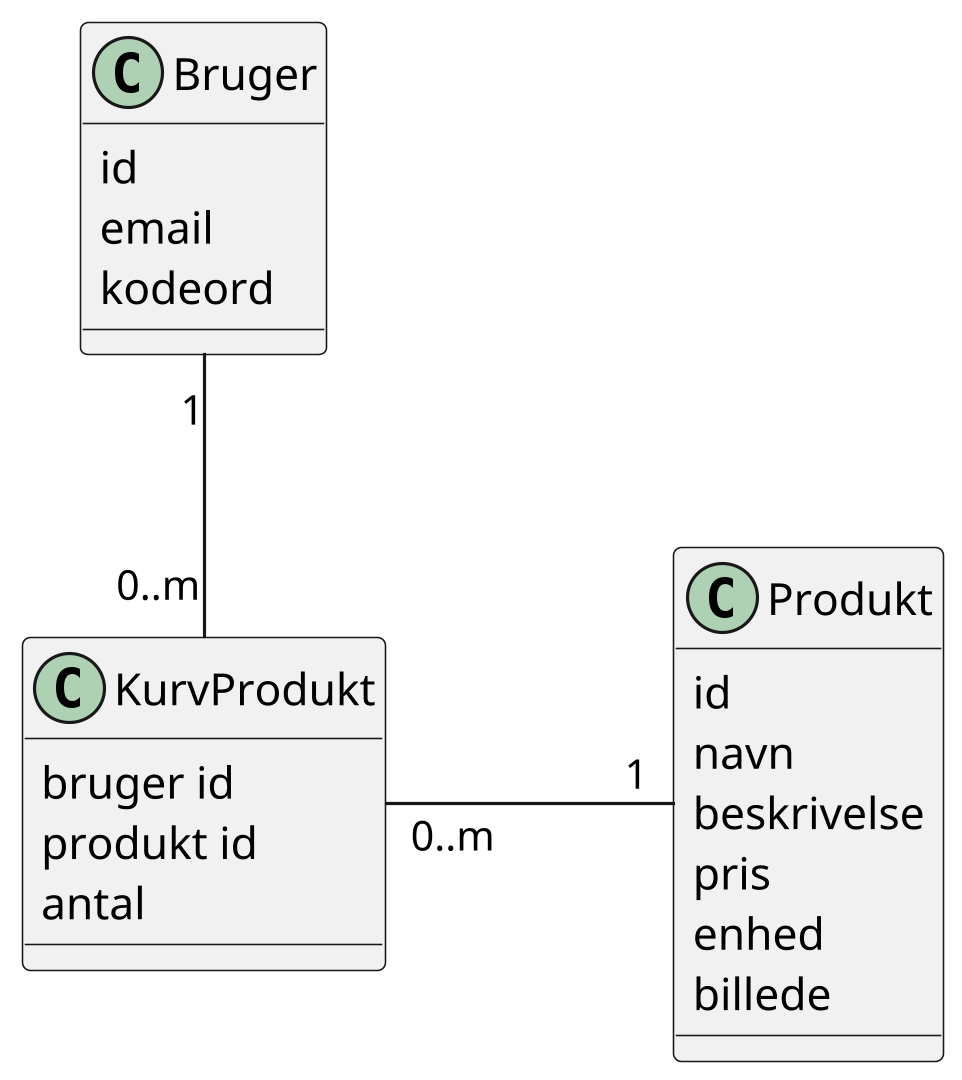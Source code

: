 @startuml domain model
scale 1920*1080

' Conceptual classes
class Produkt {
  id
  navn
  beskrivelse
  pris
  enhed
  billede
}
class KurvProdukt {
  bruger id
  produkt id
  antal
}
class Bruger {
  id
  email
  kodeord
}

' Relationships
KurvProdukt "0..m" -r- "1" Produkt: \t\t
Bruger "1" -- "0..m" KurvProdukt

@enduml
